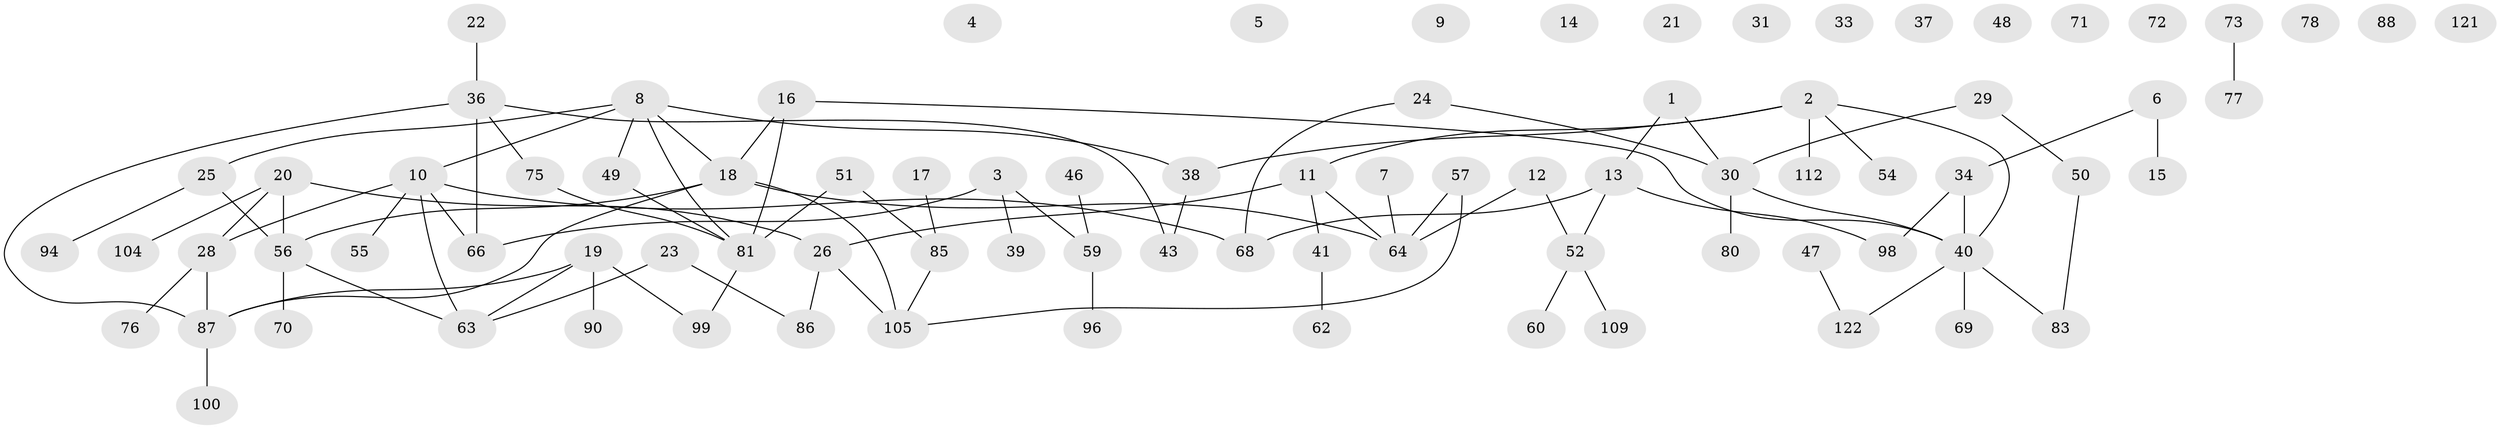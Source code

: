// Generated by graph-tools (version 1.1) at 2025/23/03/03/25 07:23:27]
// undirected, 85 vertices, 92 edges
graph export_dot {
graph [start="1"]
  node [color=gray90,style=filled];
  1 [super="+120"];
  2 [super="+44"];
  3 [super="+42"];
  4;
  5;
  6 [super="+117"];
  7;
  8 [super="+79"];
  9;
  10 [super="+35"];
  11 [super="+111"];
  12 [super="+107"];
  13 [super="+89"];
  14;
  15;
  16 [super="+101"];
  17 [super="+61"];
  18 [super="+97"];
  19 [super="+74"];
  20 [super="+118"];
  21;
  22;
  23;
  24;
  25 [super="+27"];
  26 [super="+115"];
  28 [super="+32"];
  29 [super="+93"];
  30 [super="+45"];
  31;
  33;
  34 [super="+95"];
  36 [super="+110"];
  37;
  38;
  39;
  40 [super="+103"];
  41 [super="+53"];
  43 [super="+82"];
  46;
  47;
  48;
  49;
  50;
  51;
  52 [super="+67"];
  54;
  55 [super="+65"];
  56 [super="+58"];
  57 [super="+84"];
  59 [super="+116"];
  60 [super="+91"];
  62 [super="+113"];
  63 [super="+119"];
  64 [super="+102"];
  66;
  68 [super="+114"];
  69;
  70;
  71 [super="+106"];
  72;
  73;
  75;
  76;
  77;
  78;
  80;
  81 [super="+123"];
  83;
  85 [super="+108"];
  86;
  87 [super="+92"];
  88;
  90;
  94;
  96;
  98;
  99;
  100;
  104;
  105;
  109;
  112;
  121;
  122;
  1 -- 13;
  1 -- 30;
  2 -- 54;
  2 -- 112;
  2 -- 38;
  2 -- 11;
  2 -- 40;
  3 -- 66;
  3 -- 39;
  3 -- 59;
  6 -- 15 [weight=2];
  6 -- 34;
  7 -- 64;
  8 -- 38;
  8 -- 49;
  8 -- 18;
  8 -- 81;
  8 -- 10;
  8 -- 25;
  10 -- 55;
  10 -- 66;
  10 -- 28;
  10 -- 63;
  10 -- 68;
  11 -- 64;
  11 -- 26;
  11 -- 41;
  12 -- 64;
  12 -- 52;
  13 -- 68;
  13 -- 98;
  13 -- 52;
  16 -- 40;
  16 -- 81;
  16 -- 18;
  17 -- 85;
  18 -- 56;
  18 -- 64;
  18 -- 105;
  18 -- 87;
  19 -- 63;
  19 -- 99;
  19 -- 90;
  19 -- 87;
  20 -- 104;
  20 -- 56;
  20 -- 26;
  20 -- 28;
  22 -- 36;
  23 -- 86;
  23 -- 63;
  24 -- 30;
  24 -- 68;
  25 -- 94;
  25 -- 56;
  26 -- 86;
  26 -- 105;
  28 -- 87;
  28 -- 76;
  29 -- 50;
  29 -- 30;
  30 -- 40;
  30 -- 80;
  34 -- 98;
  34 -- 40;
  36 -- 43;
  36 -- 66;
  36 -- 75;
  36 -- 87;
  38 -- 43;
  40 -- 69;
  40 -- 83;
  40 -- 122;
  41 -- 62;
  46 -- 59;
  47 -- 122;
  49 -- 81;
  50 -- 83;
  51 -- 85;
  51 -- 81;
  52 -- 109;
  52 -- 60;
  56 -- 63;
  56 -- 70 [weight=2];
  57 -- 105;
  57 -- 64;
  59 -- 96;
  73 -- 77;
  75 -- 81;
  81 -- 99;
  85 -- 105;
  87 -- 100;
}
